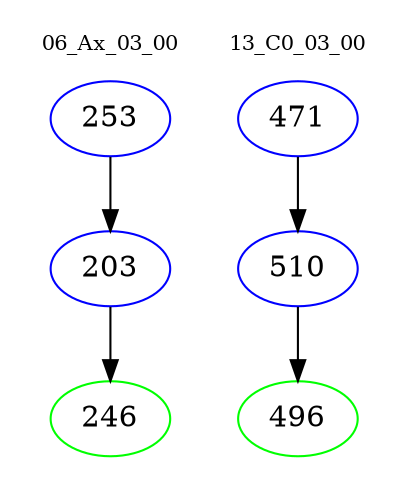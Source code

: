 digraph{
subgraph cluster_0 {
color = white
label = "06_Ax_03_00";
fontsize=10;
T0_253 [label="253", color="blue"]
T0_253 -> T0_203 [color="black"]
T0_203 [label="203", color="blue"]
T0_203 -> T0_246 [color="black"]
T0_246 [label="246", color="green"]
}
subgraph cluster_1 {
color = white
label = "13_C0_03_00";
fontsize=10;
T1_471 [label="471", color="blue"]
T1_471 -> T1_510 [color="black"]
T1_510 [label="510", color="blue"]
T1_510 -> T1_496 [color="black"]
T1_496 [label="496", color="green"]
}
}
